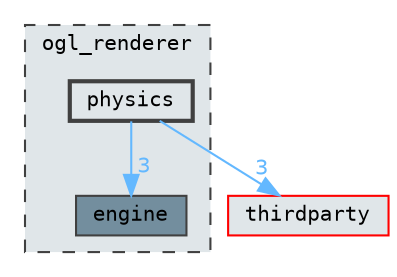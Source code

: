 digraph "C:/Users/s239074/Documents/ogl_renderer/ogl_renderer/physics"
{
 // LATEX_PDF_SIZE
  bgcolor="transparent";
  edge [fontname=Terminal,fontsize=10,labelfontname=Helvetica,labelfontsize=10];
  node [fontname=Terminal,fontsize=10,shape=box,height=0.2,width=0.4];
  compound=true
  subgraph clusterdir_2b2a168c9e13632d0f1f804bd0adc88f {
    graph [ bgcolor="#e0e6e9", pencolor="grey25", label="ogl_renderer", fontname=Terminal,fontsize=10 style="filled,dashed", URL="dir_2b2a168c9e13632d0f1f804bd0adc88f.html",tooltip=""]
  dir_0ab00c0635e63e1504d17e57dc41b5b8 [label="engine", fillcolor="#738e9e", color="grey25", style="filled", URL="dir_0ab00c0635e63e1504d17e57dc41b5b8.html",tooltip=""];
  dir_eab6abb7a0d6c10319759a047a21e4ac [label="physics", fillcolor="#e0e6e9", color="grey25", style="filled,bold", URL="dir_eab6abb7a0d6c10319759a047a21e4ac.html",tooltip=""];
  }
  dir_7f51fab15f37f4c20c90b1af38889ac7 [label="thirdparty", fillcolor="#e0e6e9", color="red", style="filled", URL="dir_7f51fab15f37f4c20c90b1af38889ac7.html",tooltip=""];
  dir_eab6abb7a0d6c10319759a047a21e4ac->dir_0ab00c0635e63e1504d17e57dc41b5b8 [headlabel="3", labeldistance=1.5 headhref="dir_000037_000022.html" color="steelblue1" fontcolor="steelblue1"];
  dir_eab6abb7a0d6c10319759a047a21e4ac->dir_7f51fab15f37f4c20c90b1af38889ac7 [headlabel="3", labeldistance=1.5 headhref="dir_000037_000044.html" color="steelblue1" fontcolor="steelblue1"];
}
